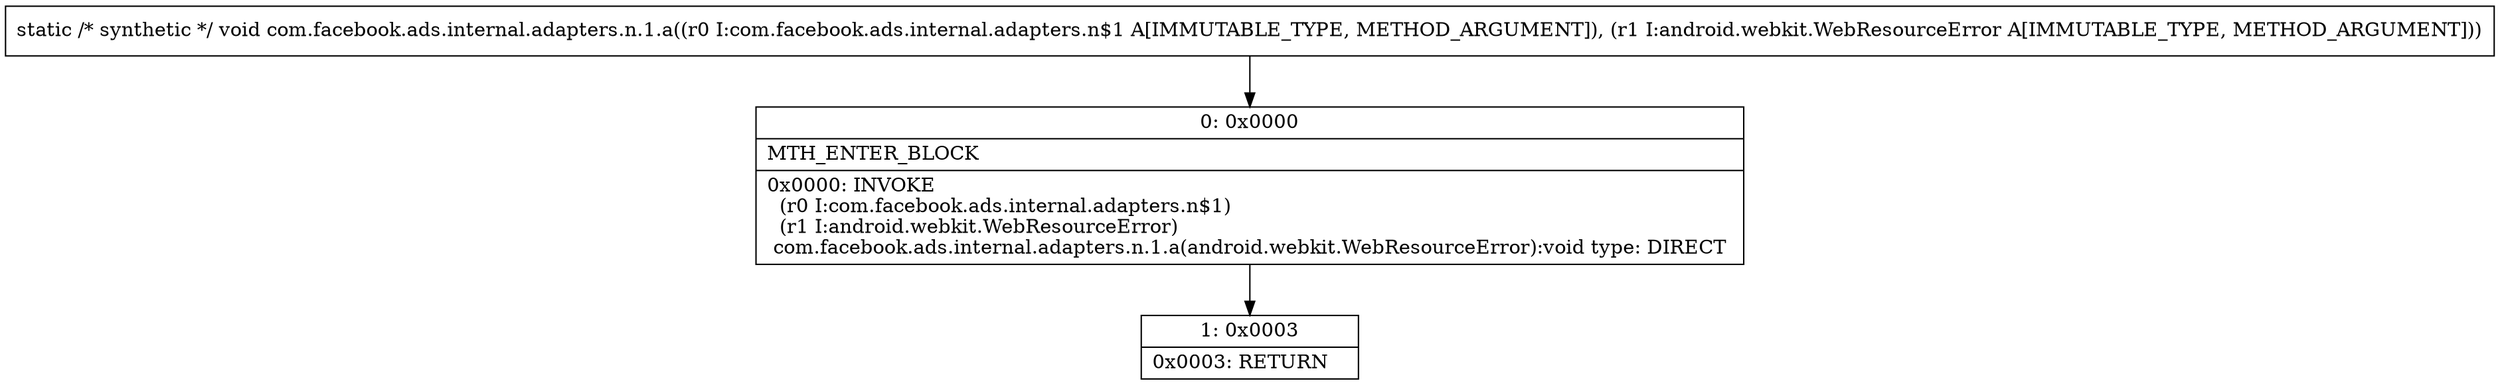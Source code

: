 digraph "CFG forcom.facebook.ads.internal.adapters.n.1.a(Lcom\/facebook\/ads\/internal\/adapters\/n$1;Landroid\/webkit\/WebResourceError;)V" {
Node_0 [shape=record,label="{0\:\ 0x0000|MTH_ENTER_BLOCK\l|0x0000: INVOKE  \l  (r0 I:com.facebook.ads.internal.adapters.n$1)\l  (r1 I:android.webkit.WebResourceError)\l com.facebook.ads.internal.adapters.n.1.a(android.webkit.WebResourceError):void type: DIRECT \l}"];
Node_1 [shape=record,label="{1\:\ 0x0003|0x0003: RETURN   \l}"];
MethodNode[shape=record,label="{static \/* synthetic *\/ void com.facebook.ads.internal.adapters.n.1.a((r0 I:com.facebook.ads.internal.adapters.n$1 A[IMMUTABLE_TYPE, METHOD_ARGUMENT]), (r1 I:android.webkit.WebResourceError A[IMMUTABLE_TYPE, METHOD_ARGUMENT])) }"];
MethodNode -> Node_0;
Node_0 -> Node_1;
}

